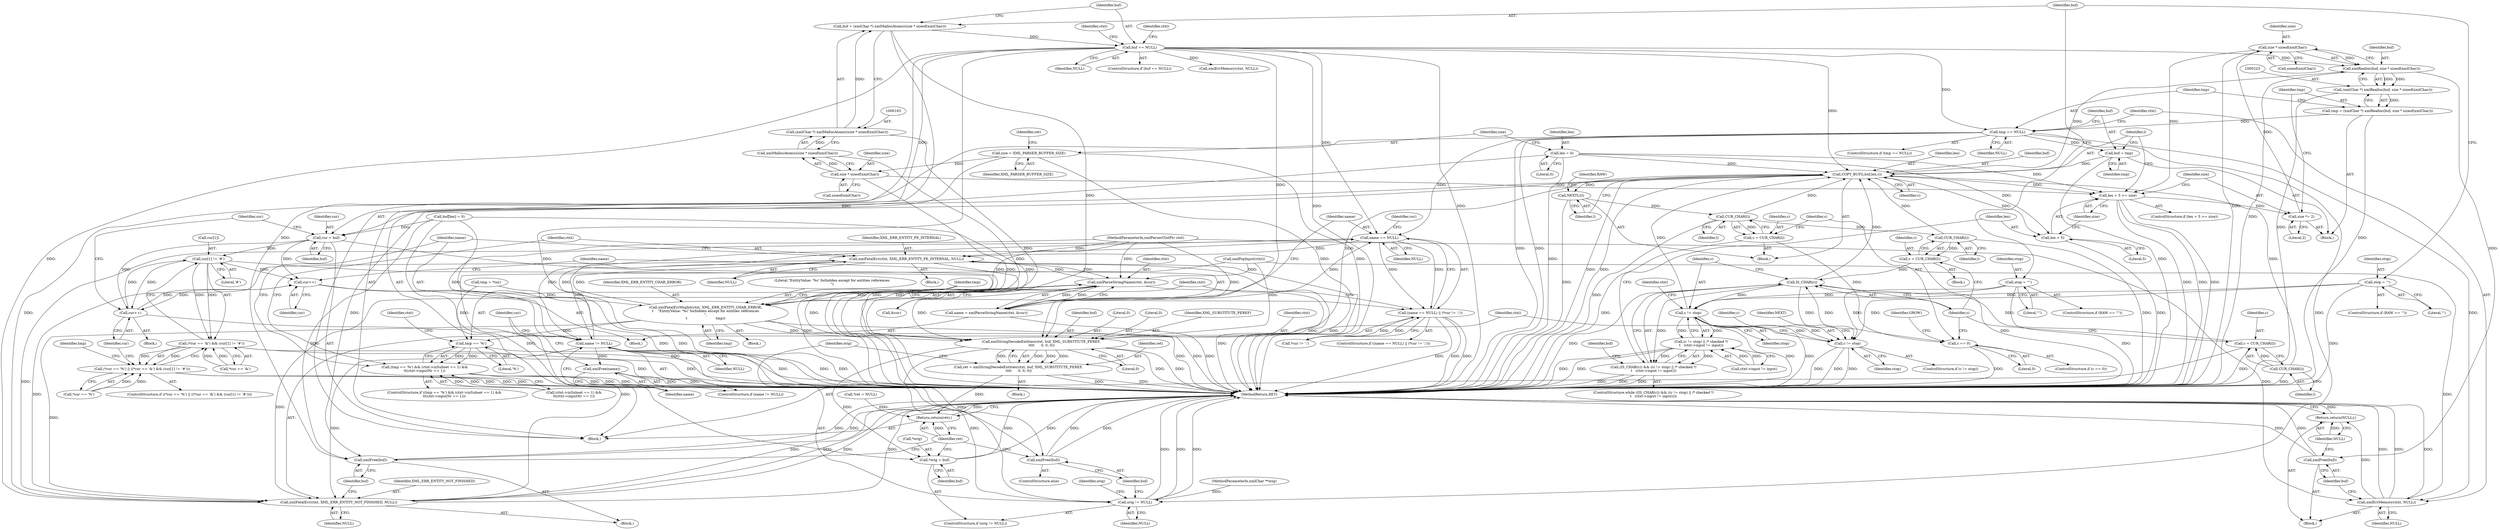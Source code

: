 digraph "1_Chrome_d0947db40187f4708c58e64cbd6013faf9eddeed_20@API" {
"1000226" [label="(Call,size * sizeof(xmlChar))"];
"1000217" [label="(Call,size *= 2)"];
"1000210" [label="(Call,len + 5 >= size)"];
"1000245" [label="(Call,COPY_BUF(l,buf,len,c))"];
"1000193" [label="(Call,CUR_CHAR(l))"];
"1000267" [label="(Call,CUR_CHAR(l))"];
"1000250" [label="(Call,NEXTL(l))"];
"1000277" [label="(Call,CUR_CHAR(l))"];
"1000170" [label="(Call,buf == NULL)"];
"1000160" [label="(Call,buf = (xmlChar *) xmlMallocAtomic(size * sizeof(xmlChar)))"];
"1000162" [label="(Call,(xmlChar *) xmlMallocAtomic(size * sizeof(xmlChar)))"];
"1000164" [label="(Call,xmlMallocAtomic(size * sizeof(xmlChar)))"];
"1000165" [label="(Call,size * sizeof(xmlChar))"];
"1000122" [label="(Call,size = XML_PARSER_BUFFER_SIZE)"];
"1000242" [label="(Call,buf = tmp)"];
"1000231" [label="(Call,tmp == NULL)"];
"1000220" [label="(Call,tmp = (xmlChar *) xmlRealloc(buf, size * sizeof(xmlChar)))"];
"1000222" [label="(Call,(xmlChar *) xmlRealloc(buf, size * sizeof(xmlChar)))"];
"1000224" [label="(Call,xmlRealloc(buf, size * sizeof(xmlChar)))"];
"1000226" [label="(Call,size * sizeof(xmlChar))"];
"1000118" [label="(Call,len = 0)"];
"1000200" [label="(Call,c != stop)"];
"1000197" [label="(Call,IS_CHAR(c))"];
"1000275" [label="(Call,c = CUR_CHAR(l))"];
"1000270" [label="(Call,c == 0)"];
"1000265" [label="(Call,c = CUR_CHAR(l))"];
"1000191" [label="(Call,c = CUR_CHAR(l))"];
"1000141" [label="(Call,stop = '\"')"];
"1000149" [label="(Call,stop = '\'')"];
"1000235" [label="(Call,xmlErrMemory(ctxt, NULL))"];
"1000240" [label="(Return,return(NULL);)"];
"1000211" [label="(Call,len + 5)"];
"1000196" [label="(Call,(IS_CHAR(c)) && ((c != stop) || /* checked */\n\t   (ctxt->input != input)))"];
"1000199" [label="(Call,(c != stop) || /* checked */\n\t   (ctxt->input != input))"];
"1000375" [label="(Call,c != stop)"];
"1000284" [label="(Call,cur = buf)"];
"1000304" [label="(Call,cur[1] != '#')"];
"1000299" [label="(Call,(*cur == '&') && (cur[1] != '#'))"];
"1000294" [label="(Call,(*cur == '%') || ((*cur == '&') && (cur[1] != '#')))"];
"1000316" [label="(Call,cur++)"];
"1000372" [label="(Call,cur++)"];
"1000383" [label="(Call,xmlFree(buf))"];
"1000390" [label="(Call,xmlStringDecodeEntities(ctxt, buf, XML_SUBSTITUTE_PEREF,\n \t\t\t\t      0, 0, 0))"];
"1000388" [label="(Call,ret = xmlStringDecodeEntities(ctxt, buf, XML_SUBSTITUTE_PEREF,\n \t\t\t\t      0, 0, 0))"];
"1000408" [label="(Return,return(ret);)"];
"1000401" [label="(Call,*orig = buf)"];
"1000406" [label="(Call,xmlFree(buf))"];
"1000326" [label="(Call,name == NULL)"];
"1000325" [label="(Call,(name == NULL) || (*cur != ';'))"];
"1000356" [label="(Call,xmlFatalErr(ctxt, XML_ERR_ENTITY_PE_INTERNAL, NULL))"];
"1000320" [label="(Call,xmlParseStringName(ctxt, &cur))"];
"1000318" [label="(Call,name = xmlParseStringName(ctxt, &cur))"];
"1000334" [label="(Call,xmlFatalErrMsgInt(ctxt, XML_ERR_ENTITY_CHAR_ERROR,\n\t    \"EntityValue: '%c' forbidden except for entities references\n\",\n\t                          tmp))"];
"1000341" [label="(Call,tmp == '%')"];
"1000340" [label="(Call,(tmp == '%') && (ctxt->inSubset == 1) &&\n\t\t(ctxt->inputNr == 1))"];
"1000379" [label="(Call,xmlFatalErr(ctxt, XML_ERR_ENTITY_NOT_FINISHED, NULL))"];
"1000361" [label="(Call,name != NULL)"];
"1000364" [label="(Call,xmlFree(name))"];
"1000398" [label="(Call,orig != NULL)"];
"1000238" [label="(Call,xmlFree(buf))"];
"1000408" [label="(Return,return(ret);)"];
"1000231" [label="(Call,tmp == NULL)"];
"1000200" [label="(Call,c != stop)"];
"1000242" [label="(Call,buf = tmp)"];
"1000226" [label="(Call,size * sizeof(xmlChar))"];
"1000171" [label="(Identifier,buf)"];
"1000232" [label="(Identifier,tmp)"];
"1000342" [label="(Identifier,tmp)"];
"1000322" [label="(Call,&cur)"];
"1000327" [label="(Identifier,name)"];
"1000339" [label="(ControlStructure,if ((tmp == '%') && (ctxt->inSubset == 1) &&\n\t\t(ctxt->inputNr == 1)))"];
"1000362" [label="(Identifier,name)"];
"1000241" [label="(Identifier,NULL)"];
"1000191" [label="(Call,c = CUR_CHAR(l))"];
"1000161" [label="(Identifier,buf)"];
"1000383" [label="(Call,xmlFree(buf))"];
"1000262" [label="(Call,xmlPopInput(ctxt))"];
"1000319" [label="(Identifier,name)"];
"1000331" [label="(Identifier,cur)"];
"1000243" [label="(Identifier,buf)"];
"1000402" [label="(Call,*orig)"];
"1000392" [label="(Identifier,buf)"];
"1000398" [label="(Call,orig != NULL)"];
"1000290" [label="(Identifier,cur)"];
"1000265" [label="(Call,c = CUR_CHAR(l))"];
"1000224" [label="(Call,xmlRealloc(buf, size * sizeof(xmlChar)))"];
"1000270" [label="(Call,c == 0)"];
"1000215" [label="(Block,)"];
"1000269" [label="(ControlStructure,if (c == 0))"];
"1000318" [label="(Call,name = xmlParseStringName(ctxt, &cur))"];
"1000341" [label="(Call,tmp == '%')"];
"1000219" [label="(Literal,2)"];
"1000326" [label="(Call,name == NULL)"];
"1000336" [label="(Identifier,XML_ERR_ENTITY_CHAR_ERROR)"];
"1000247" [label="(Identifier,buf)"];
"1000360" [label="(ControlStructure,if (name != NULL))"];
"1000361" [label="(Call,name != NULL)"];
"1000325" [label="(Call,(name == NULL) || (*cur != ';'))"];
"1000220" [label="(Call,tmp = (xmlChar *) xmlRealloc(buf, size * sizeof(xmlChar)))"];
"1000379" [label="(Call,xmlFatalErr(ctxt, XML_ERR_ENTITY_NOT_FINISHED, NULL))"];
"1000324" [label="(ControlStructure,if ((name == NULL) || (*cur != ';')))"];
"1000285" [label="(Identifier,cur)"];
"1000388" [label="(Call,ret = xmlStringDecodeEntities(ctxt, buf, XML_SUBSTITUTE_PEREF,\n \t\t\t\t      0, 0, 0))"];
"1000376" [label="(Identifier,c)"];
"1000292" [label="(Block,)"];
"1000406" [label="(Call,xmlFree(buf))"];
"1000137" [label="(ControlStructure,if (RAW == '\"'))"];
"1000284" [label="(Call,cur = buf)"];
"1000212" [label="(Identifier,len)"];
"1000384" [label="(Identifier,buf)"];
"1000274" [label="(Identifier,GROW)"];
"1000195" [label="(ControlStructure,while ((IS_CHAR(c)) && ((c != stop) || /* checked */\n\t   (ctxt->input != input))))"];
"1000309" [label="(Block,)"];
"1000299" [label="(Call,(*cur == '&') && (cur[1] != '#'))"];
"1000130" [label="(Identifier,ret)"];
"1000365" [label="(Identifier,name)"];
"1000279" [label="(Call,buf[len] = 0)"];
"1000222" [label="(Call,(xmlChar *) xmlRealloc(buf, size * sizeof(xmlChar)))"];
"1000405" [label="(ControlStructure,else)"];
"1000213" [label="(Literal,5)"];
"1000227" [label="(Identifier,size)"];
"1000245" [label="(Call,COPY_BUF(l,buf,len,c))"];
"1000377" [label="(Identifier,stop)"];
"1000181" [label="(Identifier,ctxt)"];
"1000399" [label="(Identifier,orig)"];
"1000119" [label="(Identifier,len)"];
"1000404" [label="(Identifier,buf)"];
"1000164" [label="(Call,xmlMallocAtomic(size * sizeof(xmlChar)))"];
"1000170" [label="(Call,buf == NULL)"];
"1000246" [label="(Identifier,l)"];
"1000255" [label="(Identifier,RAW)"];
"1000249" [label="(Identifier,c)"];
"1000387" [label="(Identifier,NEXT)"];
"1000201" [label="(Identifier,c)"];
"1000129" [label="(Call,*ret = NULL)"];
"1000123" [label="(Identifier,size)"];
"1000375" [label="(Call,c != stop)"];
"1000389" [label="(Identifier,ret)"];
"1000407" [label="(Identifier,buf)"];
"1000369" [label="(Identifier,cur)"];
"1000110" [label="(MethodParameterIn,xmlParserCtxtPtr ctxt)"];
"1000233" [label="(Identifier,NULL)"];
"1000192" [label="(Identifier,c)"];
"1000244" [label="(Identifier,tmp)"];
"1000373" [label="(Identifier,cur)"];
"1000356" [label="(Call,xmlFatalErr(ctxt, XML_ERR_ENTITY_PE_INTERNAL, NULL))"];
"1000308" [label="(Literal,'#')"];
"1000276" [label="(Identifier,c)"];
"1000202" [label="(Identifier,stop)"];
"1000209" [label="(ControlStructure,if (len + 5 >= size))"];
"1000295" [label="(Call,*cur == '%')"];
"1000409" [label="(Identifier,ret)"];
"1000218" [label="(Identifier,size)"];
"1000122" [label="(Call,size = XML_PARSER_BUFFER_SIZE)"];
"1000320" [label="(Call,xmlParseStringName(ctxt, &cur))"];
"1000400" [label="(Identifier,NULL)"];
"1000149" [label="(Call,stop = '\'')"];
"1000210" [label="(Call,len + 5 >= size)"];
"1000172" [label="(Identifier,NULL)"];
"1000112" [label="(Block,)"];
"1000335" [label="(Identifier,ctxt)"];
"1000225" [label="(Identifier,buf)"];
"1000394" [label="(Literal,0)"];
"1000358" [label="(Identifier,XML_ERR_ENTITY_PE_INTERNAL)"];
"1000372" [label="(Call,cur++)"];
"1000304" [label="(Call,cur[1] != '#')"];
"1000211" [label="(Call,len + 5)"];
"1000266" [label="(Identifier,c)"];
"1000338" [label="(Identifier,tmp)"];
"1000380" [label="(Identifier,ctxt)"];
"1000382" [label="(Identifier,NULL)"];
"1000281" [label="(Identifier,buf)"];
"1000329" [label="(Call,*cur != ';')"];
"1000278" [label="(Identifier,l)"];
"1000286" [label="(Identifier,buf)"];
"1000340" [label="(Call,(tmp == '%') && (ctxt->inSubset == 1) &&\n\t\t(ctxt->inputNr == 1))"];
"1000198" [label="(Identifier,c)"];
"1000167" [label="(Call,sizeof(xmlChar))"];
"1000214" [label="(Identifier,size)"];
"1000169" [label="(ControlStructure,if (buf == NULL))"];
"1000120" [label="(Literal,0)"];
"1000239" [label="(Identifier,buf)"];
"1000166" [label="(Identifier,size)"];
"1000151" [label="(Literal,'\'')"];
"1000305" [label="(Call,cur[1])"];
"1000401" [label="(Call,*orig = buf)"];
"1000111" [label="(MethodParameterIn,xmlChar **orig)"];
"1000378" [label="(Block,)"];
"1000395" [label="(Literal,0)"];
"1000236" [label="(Identifier,ctxt)"];
"1000160" [label="(Call,buf = (xmlChar *) xmlMallocAtomic(size * sizeof(xmlChar)))"];
"1000197" [label="(Call,IS_CHAR(c))"];
"1000250" [label="(Call,NEXTL(l))"];
"1000273" [label="(Block,)"];
"1000199" [label="(Call,(c != stop) || /* checked */\n\t   (ctxt->input != input))"];
"1000364" [label="(Call,xmlFree(name))"];
"1000267" [label="(Call,CUR_CHAR(l))"];
"1000357" [label="(Identifier,ctxt)"];
"1000393" [label="(Identifier,XML_SUBSTITUTE_PEREF)"];
"1000277" [label="(Call,CUR_CHAR(l))"];
"1000396" [label="(Literal,0)"];
"1000347" [label="(Identifier,ctxt)"];
"1000374" [label="(ControlStructure,if (c != stop))"];
"1000141" [label="(Call,stop = '\"')"];
"1000230" [label="(ControlStructure,if (tmp == NULL))"];
"1000410" [label="(MethodReturn,RET)"];
"1000234" [label="(Block,)"];
"1000228" [label="(Call,sizeof(xmlChar))"];
"1000381" [label="(Identifier,XML_ERR_ENTITY_NOT_FINISHED)"];
"1000150" [label="(Identifier,stop)"];
"1000337" [label="(Literal,\"EntityValue: '%c' forbidden except for entities references\n\")"];
"1000165" [label="(Call,size * sizeof(xmlChar))"];
"1000162" [label="(Call,(xmlChar *) xmlMallocAtomic(size * sizeof(xmlChar)))"];
"1000312" [label="(Call,tmp = *cur)"];
"1000317" [label="(Identifier,cur)"];
"1000205" [label="(Identifier,ctxt)"];
"1000194" [label="(Identifier,l)"];
"1000359" [label="(Identifier,NULL)"];
"1000271" [label="(Identifier,c)"];
"1000145" [label="(ControlStructure,if (RAW == '\''))"];
"1000386" [label="(Block,)"];
"1000124" [label="(Identifier,XML_PARSER_BUFFER_SIZE)"];
"1000344" [label="(Call,(ctxt->inSubset == 1) &&\n\t\t(ctxt->inputNr == 1))"];
"1000143" [label="(Literal,'\"')"];
"1000235" [label="(Call,xmlErrMemory(ctxt, NULL))"];
"1000174" [label="(Call,xmlErrMemory(ctxt, NULL))"];
"1000240" [label="(Return,return(NULL);)"];
"1000221" [label="(Identifier,tmp)"];
"1000313" [label="(Identifier,tmp)"];
"1000196" [label="(Call,(IS_CHAR(c)) && ((c != stop) || /* checked */\n\t   (ctxt->input != input)))"];
"1000237" [label="(Identifier,NULL)"];
"1000272" [label="(Literal,0)"];
"1000391" [label="(Identifier,ctxt)"];
"1000217" [label="(Call,size *= 2)"];
"1000355" [label="(Block,)"];
"1000175" [label="(Identifier,ctxt)"];
"1000333" [label="(Block,)"];
"1000390" [label="(Call,xmlStringDecodeEntities(ctxt, buf, XML_SUBSTITUTE_PEREF,\n \t\t\t\t      0, 0, 0))"];
"1000238" [label="(Call,xmlFree(buf))"];
"1000142" [label="(Identifier,stop)"];
"1000300" [label="(Call,*cur == '&')"];
"1000316" [label="(Call,cur++)"];
"1000248" [label="(Identifier,len)"];
"1000193" [label="(Call,CUR_CHAR(l))"];
"1000343" [label="(Literal,'%')"];
"1000293" [label="(ControlStructure,if ((*cur == '%') || ((*cur == '&') && (cur[1] != '#'))))"];
"1000363" [label="(Identifier,NULL)"];
"1000294" [label="(Call,(*cur == '%') || ((*cur == '&') && (cur[1] != '#')))"];
"1000208" [label="(Block,)"];
"1000268" [label="(Identifier,l)"];
"1000275" [label="(Call,c = CUR_CHAR(l))"];
"1000334" [label="(Call,xmlFatalErrMsgInt(ctxt, XML_ERR_ENTITY_CHAR_ERROR,\n\t    \"EntityValue: '%c' forbidden except for entities references\n\",\n\t                          tmp))"];
"1000203" [label="(Call,ctxt->input != input)"];
"1000251" [label="(Identifier,l)"];
"1000397" [label="(ControlStructure,if (orig != NULL))"];
"1000328" [label="(Identifier,NULL)"];
"1000403" [label="(Identifier,orig)"];
"1000321" [label="(Identifier,ctxt)"];
"1000118" [label="(Call,len = 0)"];
"1000226" -> "1000224"  [label="AST: "];
"1000226" -> "1000228"  [label="CFG: "];
"1000227" -> "1000226"  [label="AST: "];
"1000228" -> "1000226"  [label="AST: "];
"1000224" -> "1000226"  [label="CFG: "];
"1000226" -> "1000410"  [label="DDG: "];
"1000226" -> "1000210"  [label="DDG: "];
"1000226" -> "1000224"  [label="DDG: "];
"1000217" -> "1000226"  [label="DDG: "];
"1000217" -> "1000215"  [label="AST: "];
"1000217" -> "1000219"  [label="CFG: "];
"1000218" -> "1000217"  [label="AST: "];
"1000219" -> "1000217"  [label="AST: "];
"1000221" -> "1000217"  [label="CFG: "];
"1000210" -> "1000217"  [label="DDG: "];
"1000210" -> "1000209"  [label="AST: "];
"1000210" -> "1000214"  [label="CFG: "];
"1000211" -> "1000210"  [label="AST: "];
"1000214" -> "1000210"  [label="AST: "];
"1000218" -> "1000210"  [label="CFG: "];
"1000246" -> "1000210"  [label="CFG: "];
"1000210" -> "1000410"  [label="DDG: "];
"1000210" -> "1000410"  [label="DDG: "];
"1000210" -> "1000410"  [label="DDG: "];
"1000245" -> "1000210"  [label="DDG: "];
"1000118" -> "1000210"  [label="DDG: "];
"1000165" -> "1000210"  [label="DDG: "];
"1000245" -> "1000208"  [label="AST: "];
"1000245" -> "1000249"  [label="CFG: "];
"1000246" -> "1000245"  [label="AST: "];
"1000247" -> "1000245"  [label="AST: "];
"1000248" -> "1000245"  [label="AST: "];
"1000249" -> "1000245"  [label="AST: "];
"1000251" -> "1000245"  [label="CFG: "];
"1000245" -> "1000410"  [label="DDG: "];
"1000245" -> "1000410"  [label="DDG: "];
"1000245" -> "1000211"  [label="DDG: "];
"1000245" -> "1000224"  [label="DDG: "];
"1000193" -> "1000245"  [label="DDG: "];
"1000267" -> "1000245"  [label="DDG: "];
"1000277" -> "1000245"  [label="DDG: "];
"1000170" -> "1000245"  [label="DDG: "];
"1000242" -> "1000245"  [label="DDG: "];
"1000118" -> "1000245"  [label="DDG: "];
"1000200" -> "1000245"  [label="DDG: "];
"1000197" -> "1000245"  [label="DDG: "];
"1000245" -> "1000250"  [label="DDG: "];
"1000245" -> "1000284"  [label="DDG: "];
"1000245" -> "1000383"  [label="DDG: "];
"1000245" -> "1000390"  [label="DDG: "];
"1000193" -> "1000191"  [label="AST: "];
"1000193" -> "1000194"  [label="CFG: "];
"1000194" -> "1000193"  [label="AST: "];
"1000191" -> "1000193"  [label="CFG: "];
"1000193" -> "1000410"  [label="DDG: "];
"1000193" -> "1000191"  [label="DDG: "];
"1000267" -> "1000265"  [label="AST: "];
"1000267" -> "1000268"  [label="CFG: "];
"1000268" -> "1000267"  [label="AST: "];
"1000265" -> "1000267"  [label="CFG: "];
"1000267" -> "1000410"  [label="DDG: "];
"1000267" -> "1000265"  [label="DDG: "];
"1000250" -> "1000267"  [label="DDG: "];
"1000267" -> "1000277"  [label="DDG: "];
"1000250" -> "1000208"  [label="AST: "];
"1000250" -> "1000251"  [label="CFG: "];
"1000251" -> "1000250"  [label="AST: "];
"1000255" -> "1000250"  [label="CFG: "];
"1000250" -> "1000410"  [label="DDG: "];
"1000277" -> "1000275"  [label="AST: "];
"1000277" -> "1000278"  [label="CFG: "];
"1000278" -> "1000277"  [label="AST: "];
"1000275" -> "1000277"  [label="CFG: "];
"1000277" -> "1000410"  [label="DDG: "];
"1000277" -> "1000275"  [label="DDG: "];
"1000170" -> "1000169"  [label="AST: "];
"1000170" -> "1000172"  [label="CFG: "];
"1000171" -> "1000170"  [label="AST: "];
"1000172" -> "1000170"  [label="AST: "];
"1000175" -> "1000170"  [label="CFG: "];
"1000181" -> "1000170"  [label="CFG: "];
"1000170" -> "1000410"  [label="DDG: "];
"1000170" -> "1000410"  [label="DDG: "];
"1000160" -> "1000170"  [label="DDG: "];
"1000170" -> "1000174"  [label="DDG: "];
"1000170" -> "1000224"  [label="DDG: "];
"1000170" -> "1000231"  [label="DDG: "];
"1000170" -> "1000284"  [label="DDG: "];
"1000170" -> "1000326"  [label="DDG: "];
"1000170" -> "1000379"  [label="DDG: "];
"1000170" -> "1000383"  [label="DDG: "];
"1000170" -> "1000390"  [label="DDG: "];
"1000170" -> "1000398"  [label="DDG: "];
"1000160" -> "1000112"  [label="AST: "];
"1000160" -> "1000162"  [label="CFG: "];
"1000161" -> "1000160"  [label="AST: "];
"1000162" -> "1000160"  [label="AST: "];
"1000171" -> "1000160"  [label="CFG: "];
"1000160" -> "1000410"  [label="DDG: "];
"1000162" -> "1000160"  [label="DDG: "];
"1000162" -> "1000164"  [label="CFG: "];
"1000163" -> "1000162"  [label="AST: "];
"1000164" -> "1000162"  [label="AST: "];
"1000162" -> "1000410"  [label="DDG: "];
"1000164" -> "1000162"  [label="DDG: "];
"1000164" -> "1000165"  [label="CFG: "];
"1000165" -> "1000164"  [label="AST: "];
"1000164" -> "1000410"  [label="DDG: "];
"1000165" -> "1000164"  [label="DDG: "];
"1000165" -> "1000167"  [label="CFG: "];
"1000166" -> "1000165"  [label="AST: "];
"1000167" -> "1000165"  [label="AST: "];
"1000165" -> "1000410"  [label="DDG: "];
"1000122" -> "1000165"  [label="DDG: "];
"1000122" -> "1000112"  [label="AST: "];
"1000122" -> "1000124"  [label="CFG: "];
"1000123" -> "1000122"  [label="AST: "];
"1000124" -> "1000122"  [label="AST: "];
"1000130" -> "1000122"  [label="CFG: "];
"1000122" -> "1000410"  [label="DDG: "];
"1000122" -> "1000410"  [label="DDG: "];
"1000242" -> "1000215"  [label="AST: "];
"1000242" -> "1000244"  [label="CFG: "];
"1000243" -> "1000242"  [label="AST: "];
"1000244" -> "1000242"  [label="AST: "];
"1000246" -> "1000242"  [label="CFG: "];
"1000242" -> "1000410"  [label="DDG: "];
"1000231" -> "1000242"  [label="DDG: "];
"1000231" -> "1000230"  [label="AST: "];
"1000231" -> "1000233"  [label="CFG: "];
"1000232" -> "1000231"  [label="AST: "];
"1000233" -> "1000231"  [label="AST: "];
"1000236" -> "1000231"  [label="CFG: "];
"1000243" -> "1000231"  [label="CFG: "];
"1000231" -> "1000410"  [label="DDG: "];
"1000231" -> "1000410"  [label="DDG: "];
"1000220" -> "1000231"  [label="DDG: "];
"1000231" -> "1000235"  [label="DDG: "];
"1000231" -> "1000326"  [label="DDG: "];
"1000231" -> "1000379"  [label="DDG: "];
"1000231" -> "1000398"  [label="DDG: "];
"1000220" -> "1000215"  [label="AST: "];
"1000220" -> "1000222"  [label="CFG: "];
"1000221" -> "1000220"  [label="AST: "];
"1000222" -> "1000220"  [label="AST: "];
"1000232" -> "1000220"  [label="CFG: "];
"1000220" -> "1000410"  [label="DDG: "];
"1000222" -> "1000220"  [label="DDG: "];
"1000222" -> "1000224"  [label="CFG: "];
"1000223" -> "1000222"  [label="AST: "];
"1000224" -> "1000222"  [label="AST: "];
"1000222" -> "1000410"  [label="DDG: "];
"1000224" -> "1000222"  [label="DDG: "];
"1000224" -> "1000222"  [label="DDG: "];
"1000225" -> "1000224"  [label="AST: "];
"1000224" -> "1000410"  [label="DDG: "];
"1000224" -> "1000238"  [label="DDG: "];
"1000118" -> "1000112"  [label="AST: "];
"1000118" -> "1000120"  [label="CFG: "];
"1000119" -> "1000118"  [label="AST: "];
"1000120" -> "1000118"  [label="AST: "];
"1000123" -> "1000118"  [label="CFG: "];
"1000118" -> "1000410"  [label="DDG: "];
"1000118" -> "1000211"  [label="DDG: "];
"1000200" -> "1000199"  [label="AST: "];
"1000200" -> "1000202"  [label="CFG: "];
"1000201" -> "1000200"  [label="AST: "];
"1000202" -> "1000200"  [label="AST: "];
"1000205" -> "1000200"  [label="CFG: "];
"1000199" -> "1000200"  [label="CFG: "];
"1000200" -> "1000410"  [label="DDG: "];
"1000200" -> "1000410"  [label="DDG: "];
"1000200" -> "1000199"  [label="DDG: "];
"1000200" -> "1000199"  [label="DDG: "];
"1000197" -> "1000200"  [label="DDG: "];
"1000141" -> "1000200"  [label="DDG: "];
"1000149" -> "1000200"  [label="DDG: "];
"1000200" -> "1000375"  [label="DDG: "];
"1000200" -> "1000375"  [label="DDG: "];
"1000197" -> "1000196"  [label="AST: "];
"1000197" -> "1000198"  [label="CFG: "];
"1000198" -> "1000197"  [label="AST: "];
"1000201" -> "1000197"  [label="CFG: "];
"1000196" -> "1000197"  [label="CFG: "];
"1000197" -> "1000410"  [label="DDG: "];
"1000197" -> "1000196"  [label="DDG: "];
"1000275" -> "1000197"  [label="DDG: "];
"1000270" -> "1000197"  [label="DDG: "];
"1000191" -> "1000197"  [label="DDG: "];
"1000197" -> "1000375"  [label="DDG: "];
"1000275" -> "1000273"  [label="AST: "];
"1000276" -> "1000275"  [label="AST: "];
"1000198" -> "1000275"  [label="CFG: "];
"1000275" -> "1000410"  [label="DDG: "];
"1000270" -> "1000269"  [label="AST: "];
"1000270" -> "1000272"  [label="CFG: "];
"1000271" -> "1000270"  [label="AST: "];
"1000272" -> "1000270"  [label="AST: "];
"1000198" -> "1000270"  [label="CFG: "];
"1000274" -> "1000270"  [label="CFG: "];
"1000270" -> "1000410"  [label="DDG: "];
"1000265" -> "1000270"  [label="DDG: "];
"1000265" -> "1000208"  [label="AST: "];
"1000266" -> "1000265"  [label="AST: "];
"1000271" -> "1000265"  [label="CFG: "];
"1000265" -> "1000410"  [label="DDG: "];
"1000191" -> "1000112"  [label="AST: "];
"1000192" -> "1000191"  [label="AST: "];
"1000198" -> "1000191"  [label="CFG: "];
"1000191" -> "1000410"  [label="DDG: "];
"1000141" -> "1000137"  [label="AST: "];
"1000141" -> "1000143"  [label="CFG: "];
"1000142" -> "1000141"  [label="AST: "];
"1000143" -> "1000141"  [label="AST: "];
"1000161" -> "1000141"  [label="CFG: "];
"1000141" -> "1000410"  [label="DDG: "];
"1000141" -> "1000375"  [label="DDG: "];
"1000149" -> "1000145"  [label="AST: "];
"1000149" -> "1000151"  [label="CFG: "];
"1000150" -> "1000149"  [label="AST: "];
"1000151" -> "1000149"  [label="AST: "];
"1000161" -> "1000149"  [label="CFG: "];
"1000149" -> "1000410"  [label="DDG: "];
"1000149" -> "1000375"  [label="DDG: "];
"1000235" -> "1000234"  [label="AST: "];
"1000235" -> "1000237"  [label="CFG: "];
"1000236" -> "1000235"  [label="AST: "];
"1000237" -> "1000235"  [label="AST: "];
"1000239" -> "1000235"  [label="CFG: "];
"1000235" -> "1000410"  [label="DDG: "];
"1000235" -> "1000410"  [label="DDG: "];
"1000235" -> "1000410"  [label="DDG: "];
"1000262" -> "1000235"  [label="DDG: "];
"1000110" -> "1000235"  [label="DDG: "];
"1000235" -> "1000240"  [label="DDG: "];
"1000240" -> "1000234"  [label="AST: "];
"1000240" -> "1000241"  [label="CFG: "];
"1000241" -> "1000240"  [label="AST: "];
"1000410" -> "1000240"  [label="CFG: "];
"1000240" -> "1000410"  [label="DDG: "];
"1000241" -> "1000240"  [label="DDG: "];
"1000211" -> "1000213"  [label="CFG: "];
"1000212" -> "1000211"  [label="AST: "];
"1000213" -> "1000211"  [label="AST: "];
"1000214" -> "1000211"  [label="CFG: "];
"1000211" -> "1000410"  [label="DDG: "];
"1000196" -> "1000195"  [label="AST: "];
"1000196" -> "1000199"  [label="CFG: "];
"1000199" -> "1000196"  [label="AST: "];
"1000212" -> "1000196"  [label="CFG: "];
"1000281" -> "1000196"  [label="CFG: "];
"1000196" -> "1000410"  [label="DDG: "];
"1000196" -> "1000410"  [label="DDG: "];
"1000196" -> "1000410"  [label="DDG: "];
"1000199" -> "1000196"  [label="DDG: "];
"1000199" -> "1000196"  [label="DDG: "];
"1000199" -> "1000203"  [label="CFG: "];
"1000203" -> "1000199"  [label="AST: "];
"1000199" -> "1000410"  [label="DDG: "];
"1000199" -> "1000410"  [label="DDG: "];
"1000203" -> "1000199"  [label="DDG: "];
"1000203" -> "1000199"  [label="DDG: "];
"1000375" -> "1000374"  [label="AST: "];
"1000375" -> "1000377"  [label="CFG: "];
"1000376" -> "1000375"  [label="AST: "];
"1000377" -> "1000375"  [label="AST: "];
"1000380" -> "1000375"  [label="CFG: "];
"1000387" -> "1000375"  [label="CFG: "];
"1000375" -> "1000410"  [label="DDG: "];
"1000375" -> "1000410"  [label="DDG: "];
"1000375" -> "1000410"  [label="DDG: "];
"1000284" -> "1000112"  [label="AST: "];
"1000284" -> "1000286"  [label="CFG: "];
"1000285" -> "1000284"  [label="AST: "];
"1000286" -> "1000284"  [label="AST: "];
"1000290" -> "1000284"  [label="CFG: "];
"1000284" -> "1000410"  [label="DDG: "];
"1000279" -> "1000284"  [label="DDG: "];
"1000284" -> "1000304"  [label="DDG: "];
"1000284" -> "1000316"  [label="DDG: "];
"1000284" -> "1000372"  [label="DDG: "];
"1000304" -> "1000299"  [label="AST: "];
"1000304" -> "1000308"  [label="CFG: "];
"1000305" -> "1000304"  [label="AST: "];
"1000308" -> "1000304"  [label="AST: "];
"1000299" -> "1000304"  [label="CFG: "];
"1000304" -> "1000410"  [label="DDG: "];
"1000304" -> "1000299"  [label="DDG: "];
"1000304" -> "1000299"  [label="DDG: "];
"1000372" -> "1000304"  [label="DDG: "];
"1000304" -> "1000316"  [label="DDG: "];
"1000304" -> "1000372"  [label="DDG: "];
"1000299" -> "1000294"  [label="AST: "];
"1000299" -> "1000300"  [label="CFG: "];
"1000300" -> "1000299"  [label="AST: "];
"1000294" -> "1000299"  [label="CFG: "];
"1000299" -> "1000410"  [label="DDG: "];
"1000299" -> "1000410"  [label="DDG: "];
"1000299" -> "1000294"  [label="DDG: "];
"1000299" -> "1000294"  [label="DDG: "];
"1000300" -> "1000299"  [label="DDG: "];
"1000300" -> "1000299"  [label="DDG: "];
"1000294" -> "1000293"  [label="AST: "];
"1000294" -> "1000295"  [label="CFG: "];
"1000295" -> "1000294"  [label="AST: "];
"1000313" -> "1000294"  [label="CFG: "];
"1000373" -> "1000294"  [label="CFG: "];
"1000294" -> "1000410"  [label="DDG: "];
"1000294" -> "1000410"  [label="DDG: "];
"1000294" -> "1000410"  [label="DDG: "];
"1000295" -> "1000294"  [label="DDG: "];
"1000295" -> "1000294"  [label="DDG: "];
"1000316" -> "1000309"  [label="AST: "];
"1000316" -> "1000317"  [label="CFG: "];
"1000317" -> "1000316"  [label="AST: "];
"1000319" -> "1000316"  [label="CFG: "];
"1000316" -> "1000410"  [label="DDG: "];
"1000372" -> "1000316"  [label="DDG: "];
"1000316" -> "1000372"  [label="DDG: "];
"1000372" -> "1000292"  [label="AST: "];
"1000372" -> "1000373"  [label="CFG: "];
"1000373" -> "1000372"  [label="AST: "];
"1000290" -> "1000372"  [label="CFG: "];
"1000372" -> "1000410"  [label="DDG: "];
"1000383" -> "1000378"  [label="AST: "];
"1000383" -> "1000384"  [label="CFG: "];
"1000384" -> "1000383"  [label="AST: "];
"1000409" -> "1000383"  [label="CFG: "];
"1000383" -> "1000410"  [label="DDG: "];
"1000383" -> "1000410"  [label="DDG: "];
"1000279" -> "1000383"  [label="DDG: "];
"1000390" -> "1000388"  [label="AST: "];
"1000390" -> "1000396"  [label="CFG: "];
"1000391" -> "1000390"  [label="AST: "];
"1000392" -> "1000390"  [label="AST: "];
"1000393" -> "1000390"  [label="AST: "];
"1000394" -> "1000390"  [label="AST: "];
"1000395" -> "1000390"  [label="AST: "];
"1000396" -> "1000390"  [label="AST: "];
"1000388" -> "1000390"  [label="CFG: "];
"1000390" -> "1000410"  [label="DDG: "];
"1000390" -> "1000410"  [label="DDG: "];
"1000390" -> "1000388"  [label="DDG: "];
"1000390" -> "1000388"  [label="DDG: "];
"1000390" -> "1000388"  [label="DDG: "];
"1000390" -> "1000388"  [label="DDG: "];
"1000356" -> "1000390"  [label="DDG: "];
"1000262" -> "1000390"  [label="DDG: "];
"1000320" -> "1000390"  [label="DDG: "];
"1000334" -> "1000390"  [label="DDG: "];
"1000110" -> "1000390"  [label="DDG: "];
"1000279" -> "1000390"  [label="DDG: "];
"1000390" -> "1000401"  [label="DDG: "];
"1000390" -> "1000406"  [label="DDG: "];
"1000388" -> "1000386"  [label="AST: "];
"1000389" -> "1000388"  [label="AST: "];
"1000399" -> "1000388"  [label="CFG: "];
"1000388" -> "1000410"  [label="DDG: "];
"1000388" -> "1000410"  [label="DDG: "];
"1000388" -> "1000408"  [label="DDG: "];
"1000408" -> "1000112"  [label="AST: "];
"1000408" -> "1000409"  [label="CFG: "];
"1000409" -> "1000408"  [label="AST: "];
"1000410" -> "1000408"  [label="CFG: "];
"1000408" -> "1000410"  [label="DDG: "];
"1000409" -> "1000408"  [label="DDG: "];
"1000129" -> "1000408"  [label="DDG: "];
"1000401" -> "1000397"  [label="AST: "];
"1000401" -> "1000404"  [label="CFG: "];
"1000402" -> "1000401"  [label="AST: "];
"1000404" -> "1000401"  [label="AST: "];
"1000409" -> "1000401"  [label="CFG: "];
"1000401" -> "1000410"  [label="DDG: "];
"1000401" -> "1000410"  [label="DDG: "];
"1000279" -> "1000401"  [label="DDG: "];
"1000406" -> "1000405"  [label="AST: "];
"1000406" -> "1000407"  [label="CFG: "];
"1000407" -> "1000406"  [label="AST: "];
"1000409" -> "1000406"  [label="CFG: "];
"1000406" -> "1000410"  [label="DDG: "];
"1000406" -> "1000410"  [label="DDG: "];
"1000279" -> "1000406"  [label="DDG: "];
"1000326" -> "1000325"  [label="AST: "];
"1000326" -> "1000328"  [label="CFG: "];
"1000327" -> "1000326"  [label="AST: "];
"1000328" -> "1000326"  [label="AST: "];
"1000331" -> "1000326"  [label="CFG: "];
"1000325" -> "1000326"  [label="CFG: "];
"1000326" -> "1000325"  [label="DDG: "];
"1000326" -> "1000325"  [label="DDG: "];
"1000318" -> "1000326"  [label="DDG: "];
"1000361" -> "1000326"  [label="DDG: "];
"1000326" -> "1000356"  [label="DDG: "];
"1000326" -> "1000361"  [label="DDG: "];
"1000326" -> "1000361"  [label="DDG: "];
"1000325" -> "1000324"  [label="AST: "];
"1000325" -> "1000329"  [label="CFG: "];
"1000329" -> "1000325"  [label="AST: "];
"1000335" -> "1000325"  [label="CFG: "];
"1000342" -> "1000325"  [label="CFG: "];
"1000325" -> "1000410"  [label="DDG: "];
"1000325" -> "1000410"  [label="DDG: "];
"1000325" -> "1000410"  [label="DDG: "];
"1000329" -> "1000325"  [label="DDG: "];
"1000329" -> "1000325"  [label="DDG: "];
"1000356" -> "1000355"  [label="AST: "];
"1000356" -> "1000359"  [label="CFG: "];
"1000357" -> "1000356"  [label="AST: "];
"1000358" -> "1000356"  [label="AST: "];
"1000359" -> "1000356"  [label="AST: "];
"1000362" -> "1000356"  [label="CFG: "];
"1000356" -> "1000410"  [label="DDG: "];
"1000356" -> "1000410"  [label="DDG: "];
"1000356" -> "1000320"  [label="DDG: "];
"1000320" -> "1000356"  [label="DDG: "];
"1000334" -> "1000356"  [label="DDG: "];
"1000110" -> "1000356"  [label="DDG: "];
"1000356" -> "1000361"  [label="DDG: "];
"1000356" -> "1000379"  [label="DDG: "];
"1000320" -> "1000318"  [label="AST: "];
"1000320" -> "1000322"  [label="CFG: "];
"1000321" -> "1000320"  [label="AST: "];
"1000322" -> "1000320"  [label="AST: "];
"1000318" -> "1000320"  [label="CFG: "];
"1000320" -> "1000410"  [label="DDG: "];
"1000320" -> "1000318"  [label="DDG: "];
"1000320" -> "1000318"  [label="DDG: "];
"1000262" -> "1000320"  [label="DDG: "];
"1000334" -> "1000320"  [label="DDG: "];
"1000110" -> "1000320"  [label="DDG: "];
"1000320" -> "1000334"  [label="DDG: "];
"1000320" -> "1000379"  [label="DDG: "];
"1000318" -> "1000309"  [label="AST: "];
"1000319" -> "1000318"  [label="AST: "];
"1000327" -> "1000318"  [label="CFG: "];
"1000318" -> "1000410"  [label="DDG: "];
"1000334" -> "1000333"  [label="AST: "];
"1000334" -> "1000338"  [label="CFG: "];
"1000335" -> "1000334"  [label="AST: "];
"1000336" -> "1000334"  [label="AST: "];
"1000337" -> "1000334"  [label="AST: "];
"1000338" -> "1000334"  [label="AST: "];
"1000342" -> "1000334"  [label="CFG: "];
"1000334" -> "1000410"  [label="DDG: "];
"1000334" -> "1000410"  [label="DDG: "];
"1000110" -> "1000334"  [label="DDG: "];
"1000312" -> "1000334"  [label="DDG: "];
"1000334" -> "1000341"  [label="DDG: "];
"1000334" -> "1000379"  [label="DDG: "];
"1000341" -> "1000340"  [label="AST: "];
"1000341" -> "1000343"  [label="CFG: "];
"1000342" -> "1000341"  [label="AST: "];
"1000343" -> "1000341"  [label="AST: "];
"1000347" -> "1000341"  [label="CFG: "];
"1000340" -> "1000341"  [label="CFG: "];
"1000341" -> "1000410"  [label="DDG: "];
"1000341" -> "1000340"  [label="DDG: "];
"1000341" -> "1000340"  [label="DDG: "];
"1000312" -> "1000341"  [label="DDG: "];
"1000340" -> "1000339"  [label="AST: "];
"1000340" -> "1000344"  [label="CFG: "];
"1000344" -> "1000340"  [label="AST: "];
"1000357" -> "1000340"  [label="CFG: "];
"1000362" -> "1000340"  [label="CFG: "];
"1000340" -> "1000410"  [label="DDG: "];
"1000340" -> "1000410"  [label="DDG: "];
"1000340" -> "1000410"  [label="DDG: "];
"1000344" -> "1000340"  [label="DDG: "];
"1000344" -> "1000340"  [label="DDG: "];
"1000379" -> "1000378"  [label="AST: "];
"1000379" -> "1000382"  [label="CFG: "];
"1000380" -> "1000379"  [label="AST: "];
"1000381" -> "1000379"  [label="AST: "];
"1000382" -> "1000379"  [label="AST: "];
"1000384" -> "1000379"  [label="CFG: "];
"1000379" -> "1000410"  [label="DDG: "];
"1000379" -> "1000410"  [label="DDG: "];
"1000379" -> "1000410"  [label="DDG: "];
"1000379" -> "1000410"  [label="DDG: "];
"1000262" -> "1000379"  [label="DDG: "];
"1000110" -> "1000379"  [label="DDG: "];
"1000361" -> "1000379"  [label="DDG: "];
"1000361" -> "1000360"  [label="AST: "];
"1000361" -> "1000363"  [label="CFG: "];
"1000362" -> "1000361"  [label="AST: "];
"1000363" -> "1000361"  [label="AST: "];
"1000365" -> "1000361"  [label="CFG: "];
"1000369" -> "1000361"  [label="CFG: "];
"1000361" -> "1000410"  [label="DDG: "];
"1000361" -> "1000410"  [label="DDG: "];
"1000361" -> "1000364"  [label="DDG: "];
"1000361" -> "1000398"  [label="DDG: "];
"1000364" -> "1000360"  [label="AST: "];
"1000364" -> "1000365"  [label="CFG: "];
"1000365" -> "1000364"  [label="AST: "];
"1000369" -> "1000364"  [label="CFG: "];
"1000364" -> "1000410"  [label="DDG: "];
"1000364" -> "1000410"  [label="DDG: "];
"1000398" -> "1000397"  [label="AST: "];
"1000398" -> "1000400"  [label="CFG: "];
"1000399" -> "1000398"  [label="AST: "];
"1000400" -> "1000398"  [label="AST: "];
"1000403" -> "1000398"  [label="CFG: "];
"1000407" -> "1000398"  [label="CFG: "];
"1000398" -> "1000410"  [label="DDG: "];
"1000398" -> "1000410"  [label="DDG: "];
"1000398" -> "1000410"  [label="DDG: "];
"1000111" -> "1000398"  [label="DDG: "];
"1000238" -> "1000234"  [label="AST: "];
"1000238" -> "1000239"  [label="CFG: "];
"1000239" -> "1000238"  [label="AST: "];
"1000241" -> "1000238"  [label="CFG: "];
"1000238" -> "1000410"  [label="DDG: "];
"1000238" -> "1000410"  [label="DDG: "];
}
